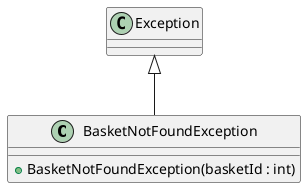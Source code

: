 @startuml BasketNotFoundException
class BasketNotFoundException  {
    + BasketNotFoundException(basketId : int)
}
Exception <|-- BasketNotFoundException
@enduml